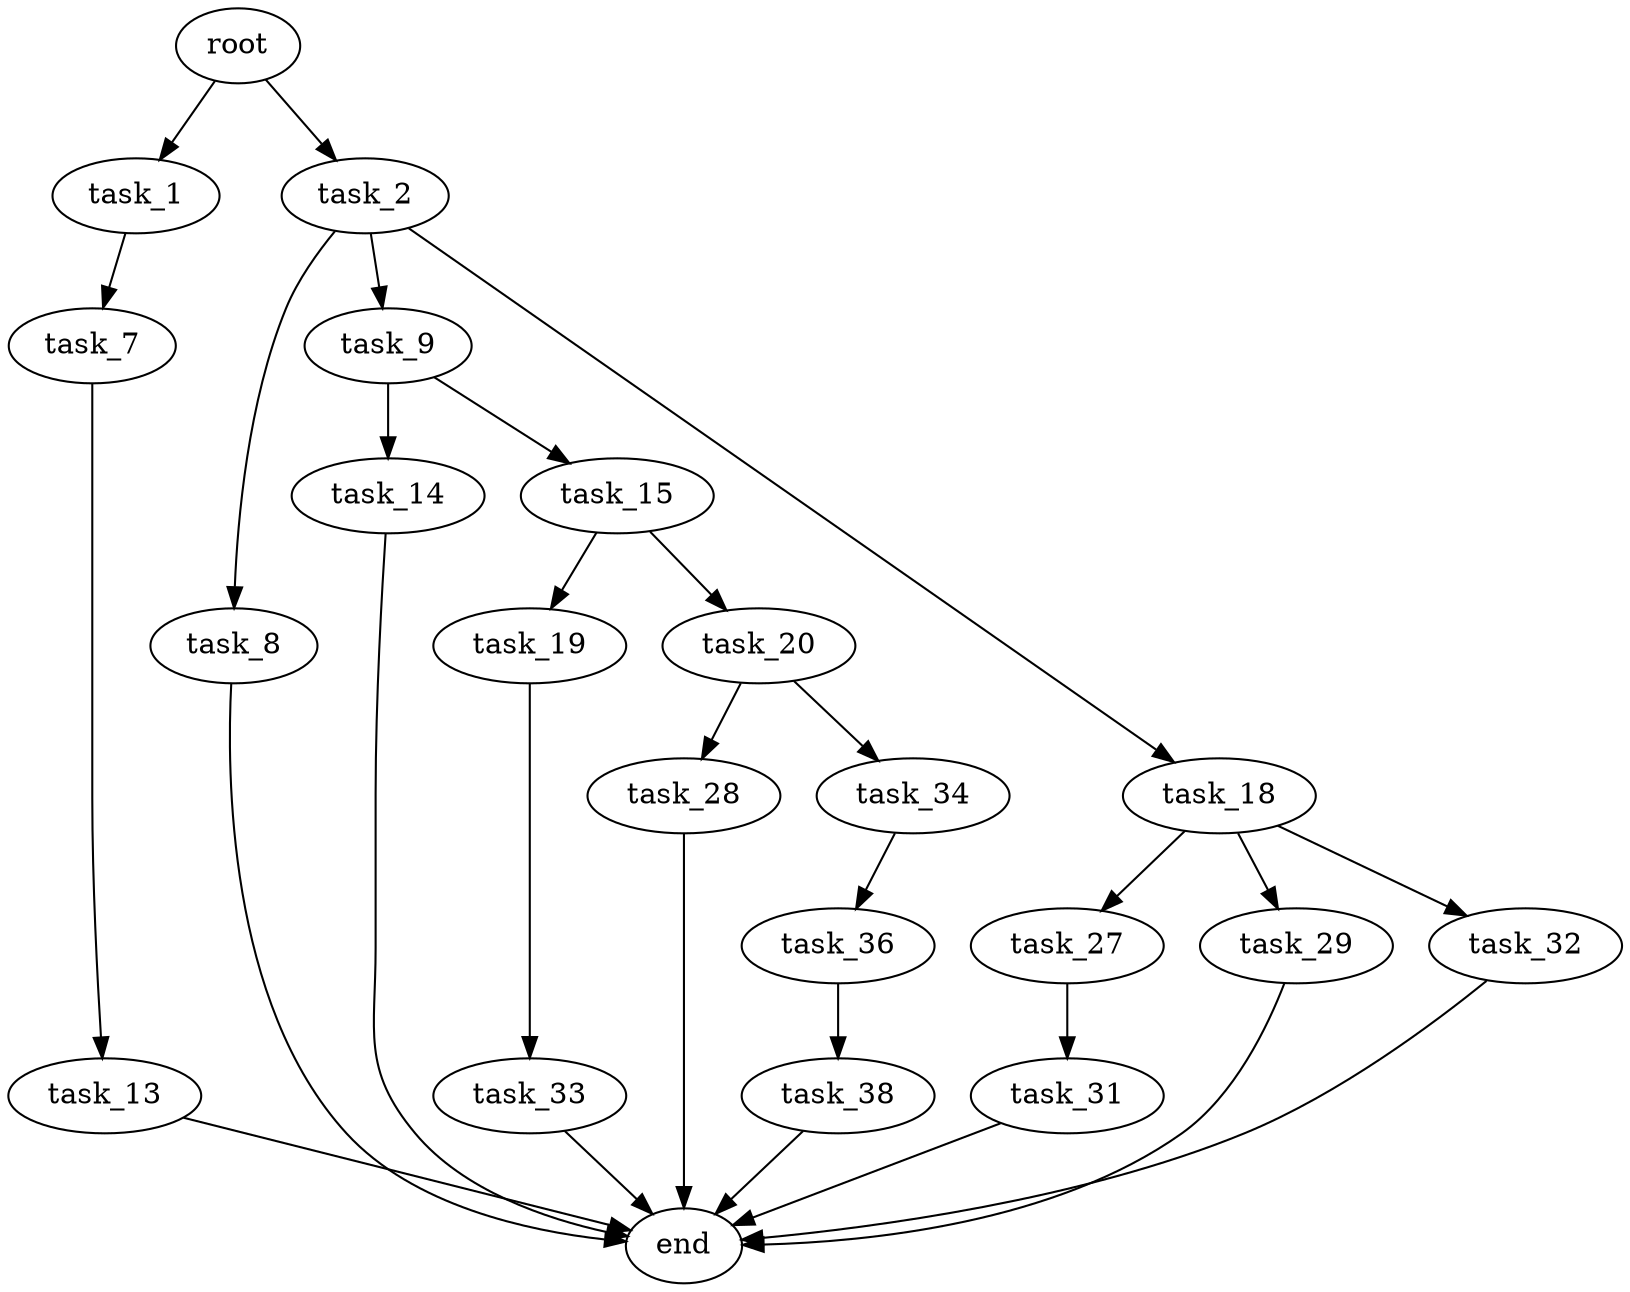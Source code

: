 digraph G {
  root [size="0.000000"];
  task_1 [size="68719476736.000000"];
  task_2 [size="7191838019.000000"];
  task_7 [size="28991029248.000000"];
  task_8 [size="1165771349843.000000"];
  task_9 [size="7080296810.000000"];
  task_13 [size="55484433696.000000"];
  task_14 [size="12662842459.000000"];
  task_15 [size="782757789696.000000"];
  task_18 [size="43489056229.000000"];
  task_19 [size="1073741824000.000000"];
  task_20 [size="38219727405.000000"];
  task_27 [size="23674658768.000000"];
  task_28 [size="56043276574.000000"];
  task_29 [size="1073741824000.000000"];
  task_31 [size="374762818821.000000"];
  task_32 [size="276287490034.000000"];
  task_33 [size="271954897135.000000"];
  task_34 [size="10086956641.000000"];
  task_36 [size="298861548983.000000"];
  task_38 [size="134217728000.000000"];
  end [size="0.000000"];

  root -> task_1 [size="1.000000"];
  root -> task_2 [size="1.000000"];
  task_1 -> task_7 [size="134217728.000000"];
  task_2 -> task_8 [size="209715200.000000"];
  task_2 -> task_9 [size="209715200.000000"];
  task_2 -> task_18 [size="209715200.000000"];
  task_7 -> task_13 [size="75497472.000000"];
  task_8 -> end [size="1.000000"];
  task_9 -> task_14 [size="301989888.000000"];
  task_9 -> task_15 [size="301989888.000000"];
  task_13 -> end [size="1.000000"];
  task_14 -> end [size="1.000000"];
  task_15 -> task_19 [size="679477248.000000"];
  task_15 -> task_20 [size="679477248.000000"];
  task_18 -> task_27 [size="75497472.000000"];
  task_18 -> task_29 [size="75497472.000000"];
  task_18 -> task_32 [size="75497472.000000"];
  task_19 -> task_33 [size="838860800.000000"];
  task_20 -> task_28 [size="33554432.000000"];
  task_20 -> task_34 [size="33554432.000000"];
  task_27 -> task_31 [size="679477248.000000"];
  task_28 -> end [size="1.000000"];
  task_29 -> end [size="1.000000"];
  task_31 -> end [size="1.000000"];
  task_32 -> end [size="1.000000"];
  task_33 -> end [size="1.000000"];
  task_34 -> task_36 [size="411041792.000000"];
  task_36 -> task_38 [size="209715200.000000"];
  task_38 -> end [size="1.000000"];
}
